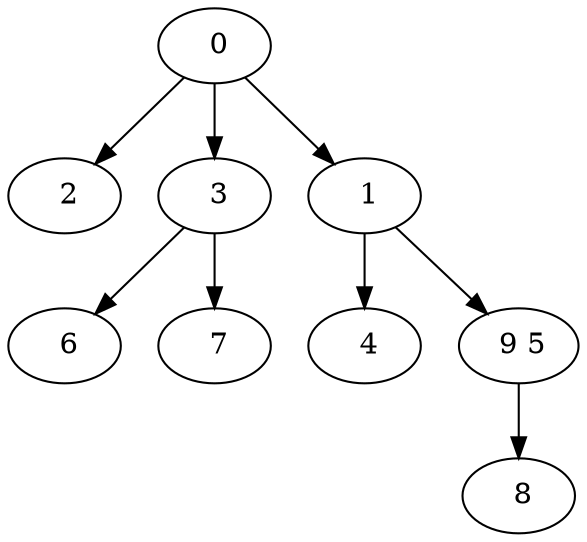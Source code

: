 digraph mytree {
" 0" -> " 2";
" 0" -> " 3";
" 0" -> " 1";
" 2";
" 3" -> " 6";
" 3" -> " 7";
" 4";
" 1" -> " 4";
" 1" -> " 9 5";
" 9 5" -> " 8";
" 6";
" 7";
" 8";
}
